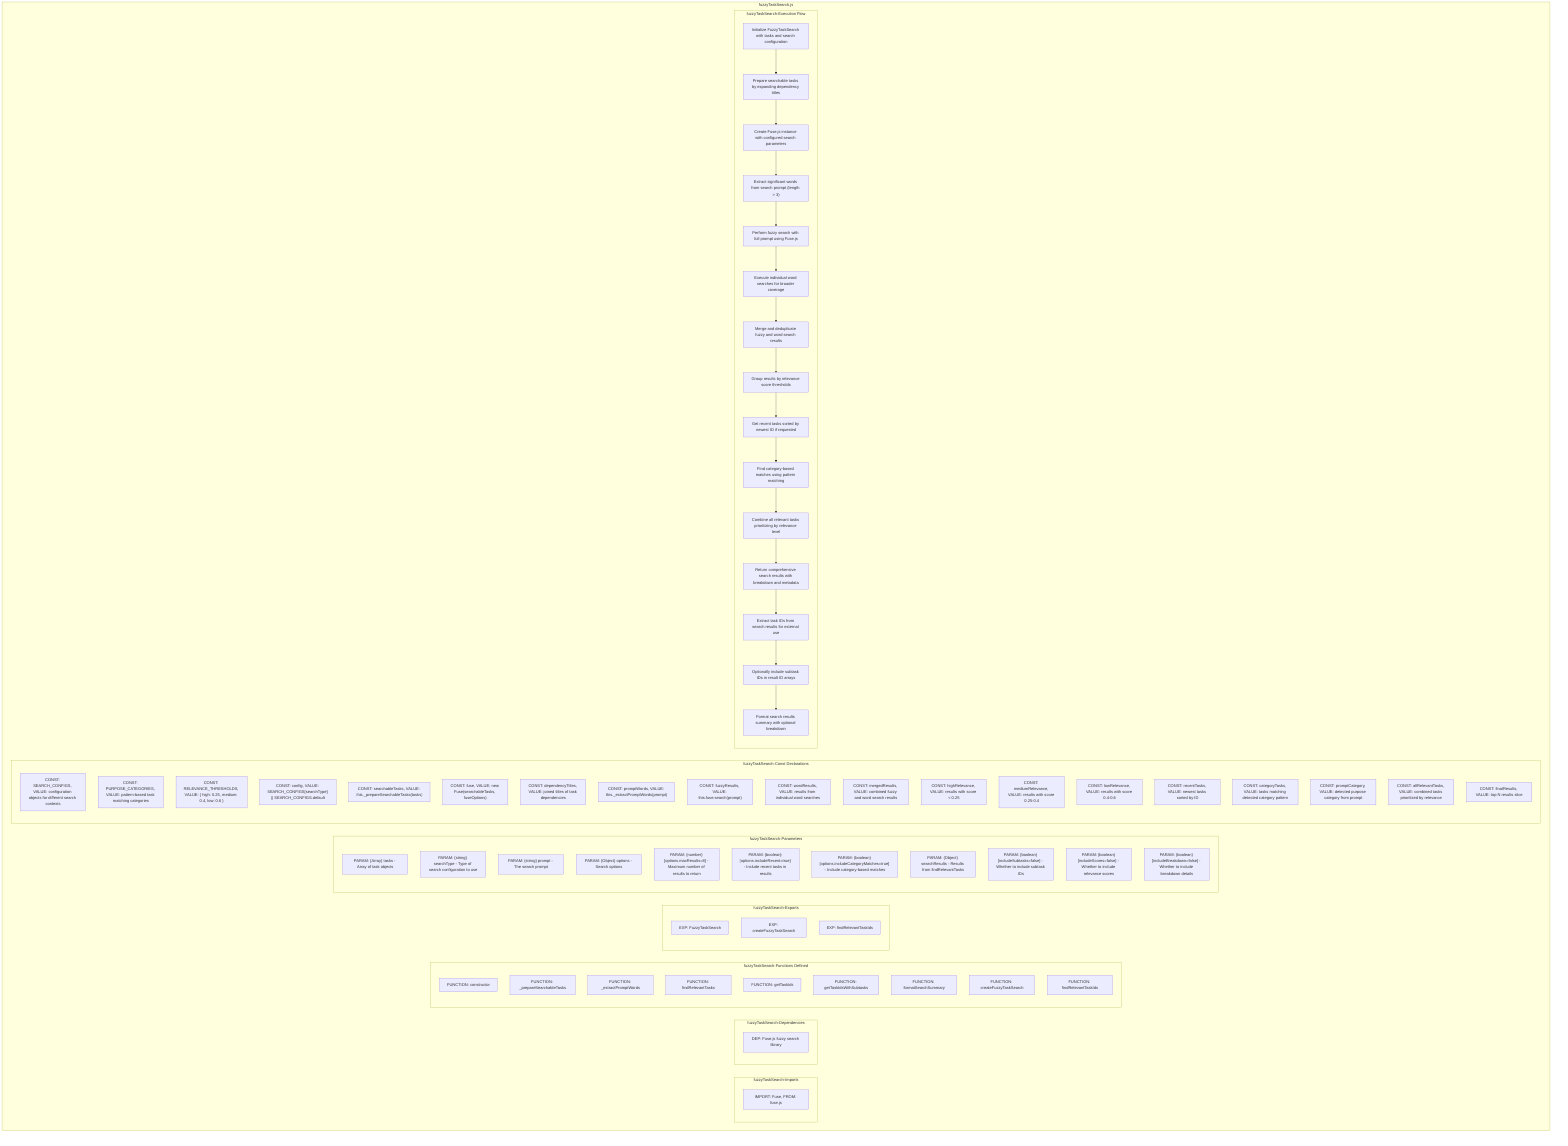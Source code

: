 flowchart TB
    subgraph fuzzyTaskSearch-Imports["fuzzyTaskSearch-Imports"]
        I1["IMPORT: Fuse, FROM: fuse.js"]
    end
    subgraph fuzzyTaskSearch-Dependencies["fuzzyTaskSearch-Dependencies"]
        D1["DEP: Fuse.js fuzzy search library"]
    end
    subgraph fuzzyTaskSearch-FunctionsDefined["fuzzyTaskSearch-Functions Defined"]
        FU1["FUNCTION: constructor"]
        FU2["FUNCTION: _prepareSearchableTasks"]
        FU3["FUNCTION: _extractPromptWords"]
        FU4["FUNCTION: findRelevantTasks"]
        FU5["FUNCTION: getTaskIds"]
        FU6["FUNCTION: getTaskIdsWithSubtasks"]
        FU7["FUNCTION: formatSearchSummary"]
        FU8["FUNCTION: createFuzzyTaskSearch"]
        FU9["FUNCTION: findRelevantTaskIds"]
    end
    subgraph fuzzyTaskSearch-Exports["fuzzyTaskSearch-Exports"]
        E1["EXP: FuzzyTaskSearch"]
        E2["EXP: createFuzzyTaskSearch"]
        E3["EXP: findRelevantTaskIds"]
    end
    subgraph fuzzyTaskSearch-Parameters["fuzzyTaskSearch-Parameters"]
        P1["PARAM: {Array} tasks - Array of task objects"]
        P2["PARAM: {string} searchType - Type of search configuration to use"]
        P3["PARAM: {string} prompt - The search prompt"]
        P4["PARAM: {Object} options - Search options"]
        P5["PARAM: {number} [options.maxResults=8] - Maximum number of results to return"]
        P6["PARAM: {boolean} [options.includeRecent=true] - Include recent tasks in results"]
        P7["PARAM: {boolean} [options.includeCategoryMatches=true] - Include category-based matches"]
        P8["PARAM: {Object} searchResults - Results from findRelevantTasks"]
        P9["PARAM: {boolean} [includeSubtasks=false] - Whether to include subtask IDs"]
        P10["PARAM: {boolean} [includeScores=false] - Whether to include relevance scores"]
        P11["PARAM: {boolean} [includeBreakdown=false] - Whether to include breakdown details"]
    end
    subgraph fuzzyTaskSearch-Constants["fuzzyTaskSearch-Const Declarations"]
        C1["CONST: SEARCH_CONFIGS, VALUE: configuration objects for different search contexts"]
        C2["CONST: PURPOSE_CATEGORIES, VALUE: pattern-based task matching categories"]
        C3["CONST: RELEVANCE_THRESHOLDS, VALUE: { high: 0.25, medium: 0.4, low: 0.6 }"]
        C4["CONST: config, VALUE: SEARCH_CONFIGS[searchType] || SEARCH_CONFIGS.default"]
        C5["CONST: searchableTasks, VALUE: this._prepareSearchableTasks(tasks)"]
        C6["CONST: fuse, VALUE: new Fuse(searchableTasks, fuseOptions)"]
        C7["CONST: dependencyTitles, VALUE: joined titles of task dependencies"]
        C8["CONST: promptWords, VALUE: this._extractPromptWords(prompt)"]
        C9["CONST: fuzzyResults, VALUE: this.fuse.search(prompt)"]
        C10["CONST: wordResults, VALUE: results from individual word searches"]
        C11["CONST: mergedResults, VALUE: combined fuzzy and word search results"]
        C12["CONST: highRelevance, VALUE: results with score < 0.25"]
        C13["CONST: mediumRelevance, VALUE: results with score 0.25-0.4"]
        C14["CONST: lowRelevance, VALUE: results with score 0.4-0.6"]
        C15["CONST: recentTasks, VALUE: newest tasks sorted by ID"]
        C16["CONST: categoryTasks, VALUE: tasks matching detected category pattern"]
        C17["CONST: promptCategory, VALUE: detected purpose category from prompt"]
        C18["CONST: allRelevantTasks, VALUE: combined tasks prioritized by relevance"]
        C19["CONST: finalResults, VALUE: top N results slice"]
    end
    subgraph fuzzyTaskSearch-ExecutionFlow["fuzzyTaskSearch-Execution Flow"]
        FL1["Initialize FuzzyTaskSearch with tasks and search configuration"]
        FL2["Prepare searchable tasks by expanding dependency titles"]
        FL3["Create Fuse.js instance with configured search parameters"]
        FL4["Extract significant words from search prompt (length > 3)"]
        FL5["Perform fuzzy search with full prompt using Fuse.js"]
        FL6["Execute individual word searches for broader coverage"]
        FL7["Merge and deduplicate fuzzy and word search results"]
        FL8["Group results by relevance score thresholds"]
        FL9["Get recent tasks sorted by newest ID if requested"]
        FL10["Find category-based matches using pattern matching"]
        FL11["Combine all relevant tasks prioritizing by relevance level"]
        FL12["Return comprehensive search results with breakdown and metadata"]
        FL13["Extract task IDs from search results for external use"]
        FL14["Optionally include subtask IDs in result ID arrays"]
        FL15["Format search results summary with optional breakdown"]
    end
    subgraph fuzzyTaskSearch["fuzzyTaskSearch.js"]
        fuzzyTaskSearch-Imports
        fuzzyTaskSearch-Dependencies
        fuzzyTaskSearch-FunctionsDefined
        fuzzyTaskSearch-Exports
        fuzzyTaskSearch-Parameters
        fuzzyTaskSearch-Constants
        fuzzyTaskSearch-ExecutionFlow
    end
    FL1 --> FL2
    FL2 --> FL3
    FL3 --> FL4
    FL4 --> FL5
    FL5 --> FL6
    FL6 --> FL7
    FL7 --> FL8
    FL8 --> FL9
    FL9 --> FL10
    FL10 --> FL11
    FL11 --> FL12
    FL12 --> FL13
    FL13 --> FL14
    FL14 --> FL15